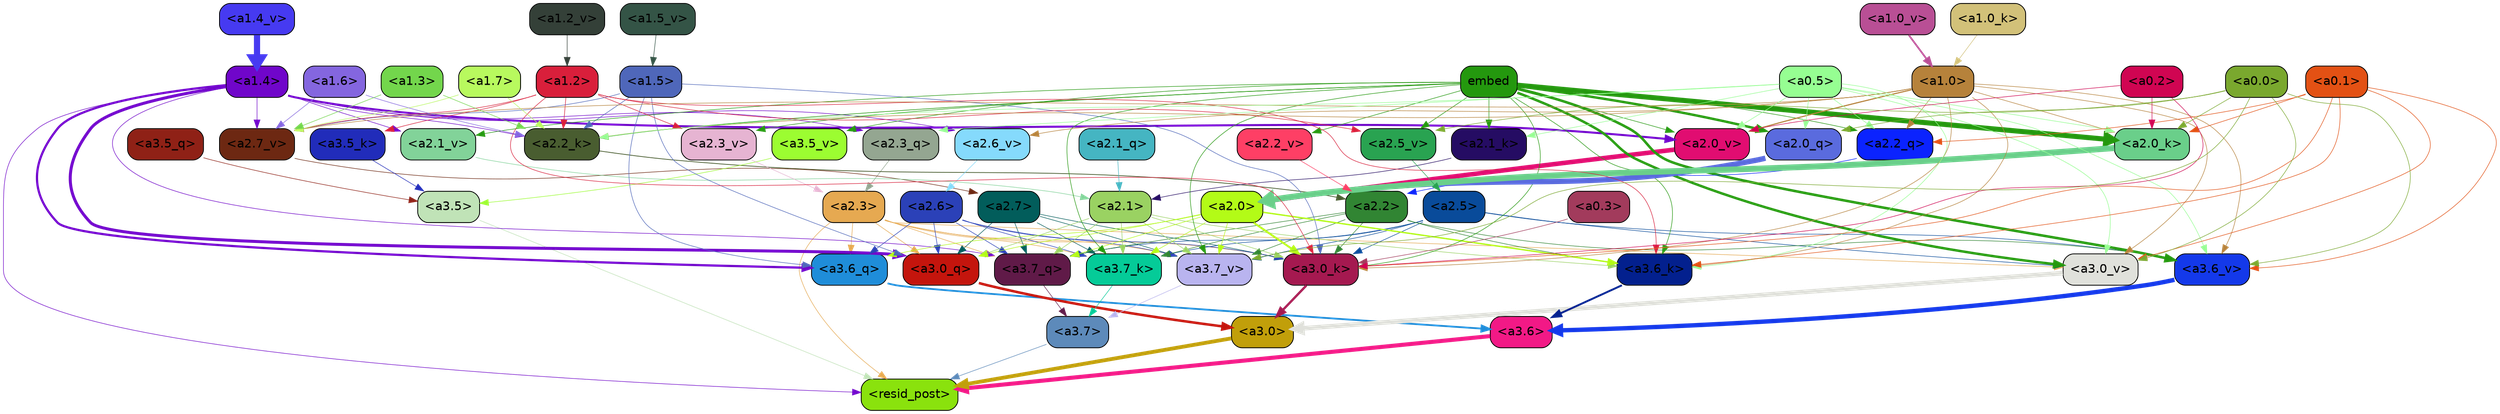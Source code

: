 strict digraph "" {
	graph [bgcolor=transparent,
		layout=dot,
		overlap=false,
		splines=true
	];
	"<a3.7>"	[color=black,
		fillcolor="#5d8aba",
		fontname=Helvetica,
		shape=box,
		style="filled, rounded"];
	"<resid_post>"	[color=black,
		fillcolor="#8ae20d",
		fontname=Helvetica,
		shape=box,
		style="filled, rounded"];
	"<a3.7>" -> "<resid_post>"	[color="#5d8aba",
		penwidth=0.6];
	"<a3.6>"	[color=black,
		fillcolor="#f21986",
		fontname=Helvetica,
		shape=box,
		style="filled, rounded"];
	"<a3.6>" -> "<resid_post>"	[color="#f21986",
		penwidth=4.648244500160217];
	"<a3.5>"	[color=black,
		fillcolor="#c0e3b7",
		fontname=Helvetica,
		shape=box,
		style="filled, rounded"];
	"<a3.5>" -> "<resid_post>"	[color="#c0e3b7",
		penwidth=0.6];
	"<a3.0>"	[color=black,
		fillcolor="#c19f0a",
		fontname=Helvetica,
		shape=box,
		style="filled, rounded"];
	"<a3.0>" -> "<resid_post>"	[color="#c19f0a",
		penwidth=4.3288813829422];
	"<a2.3>"	[color=black,
		fillcolor="#e6a951",
		fontname=Helvetica,
		shape=box,
		style="filled, rounded"];
	"<a2.3>" -> "<resid_post>"	[color="#e6a951",
		penwidth=0.6];
	"<a3.7_q>"	[color=black,
		fillcolor="#601a48",
		fontname=Helvetica,
		shape=box,
		style="filled, rounded"];
	"<a2.3>" -> "<a3.7_q>"	[color="#e6a951",
		penwidth=0.6];
	"<a3.6_q>"	[color=black,
		fillcolor="#1f8dd9",
		fontname=Helvetica,
		shape=box,
		style="filled, rounded"];
	"<a2.3>" -> "<a3.6_q>"	[color="#e6a951",
		penwidth=0.6];
	"<a3.0_q>"	[color=black,
		fillcolor="#c4150d",
		fontname=Helvetica,
		shape=box,
		style="filled, rounded"];
	"<a2.3>" -> "<a3.0_q>"	[color="#e6a951",
		penwidth=0.6];
	"<a3.7_k>"	[color=black,
		fillcolor="#05cb98",
		fontname=Helvetica,
		shape=box,
		style="filled, rounded"];
	"<a2.3>" -> "<a3.7_k>"	[color="#e6a951",
		penwidth=0.6];
	"<a3.0_k>"	[color=black,
		fillcolor="#a51950",
		fontname=Helvetica,
		shape=box,
		style="filled, rounded"];
	"<a2.3>" -> "<a3.0_k>"	[color="#e6a951",
		penwidth=0.6];
	"<a3.7_v>"	[color=black,
		fillcolor="#b9b4ef",
		fontname=Helvetica,
		shape=box,
		style="filled, rounded"];
	"<a2.3>" -> "<a3.7_v>"	[color="#e6a951",
		penwidth=0.6];
	"<a3.0_v>"	[color=black,
		fillcolor="#e0e1db",
		fontname=Helvetica,
		shape=box,
		style="filled, rounded"];
	"<a2.3>" -> "<a3.0_v>"	[color="#e6a951",
		penwidth=0.6];
	"<a1.4>"	[color=black,
		fillcolor="#7006ca",
		fontname=Helvetica,
		shape=box,
		style="filled, rounded"];
	"<a1.4>" -> "<resid_post>"	[color="#7006ca",
		penwidth=0.6];
	"<a1.4>" -> "<a3.7_q>"	[color="#7006ca",
		penwidth=0.6];
	"<a1.4>" -> "<a3.6_q>"	[color="#7006ca",
		penwidth=2.5397292599081993];
	"<a1.4>" -> "<a3.0_q>"	[color="#7006ca",
		penwidth=3.3985572457313538];
	"<a2.3_q>"	[color=black,
		fillcolor="#94a691",
		fontname=Helvetica,
		shape=box,
		style="filled, rounded"];
	"<a1.4>" -> "<a2.3_q>"	[color="#7006ca",
		penwidth=0.6];
	"<a2.2_k>"	[color=black,
		fillcolor="#495d30",
		fontname=Helvetica,
		shape=box,
		style="filled, rounded"];
	"<a1.4>" -> "<a2.2_k>"	[color="#7006ca",
		penwidth=0.6];
	"<a2.7_v>"	[color=black,
		fillcolor="#6d2812",
		fontname=Helvetica,
		shape=box,
		style="filled, rounded"];
	"<a1.4>" -> "<a2.7_v>"	[color="#7006ca",
		penwidth=0.6];
	"<a2.6_v>"	[color=black,
		fillcolor="#85dafc",
		fontname=Helvetica,
		shape=box,
		style="filled, rounded"];
	"<a1.4>" -> "<a2.6_v>"	[color="#7006ca",
		penwidth=0.6];
	"<a2.1_v>"	[color=black,
		fillcolor="#82d399",
		fontname=Helvetica,
		shape=box,
		style="filled, rounded"];
	"<a1.4>" -> "<a2.1_v>"	[color="#7006ca",
		penwidth=0.6];
	"<a2.0_v>"	[color=black,
		fillcolor="#e10d71",
		fontname=Helvetica,
		shape=box,
		style="filled, rounded"];
	"<a1.4>" -> "<a2.0_v>"	[color="#7006ca",
		penwidth=2.3308929204940796];
	"<a3.7_q>" -> "<a3.7>"	[color="#601a48",
		penwidth=0.6];
	"<a3.6_q>" -> "<a3.6>"	[color="#1f8dd9",
		penwidth=2.03758105635643];
	"<a3.5_q>"	[color=black,
		fillcolor="#8f2116",
		fontname=Helvetica,
		shape=box,
		style="filled, rounded"];
	"<a3.5_q>" -> "<a3.5>"	[color="#8f2116",
		penwidth=0.6];
	"<a3.0_q>" -> "<a3.0>"	[color="#c4150d",
		penwidth=2.8638100624084473];
	"<a3.7_k>" -> "<a3.7>"	[color="#05cb98",
		penwidth=0.6];
	"<a3.6_k>"	[color=black,
		fillcolor="#03208e",
		fontname=Helvetica,
		shape=box,
		style="filled, rounded"];
	"<a3.6_k>" -> "<a3.6>"	[color="#03208e",
		penwidth=2.174198240041733];
	"<a3.5_k>"	[color=black,
		fillcolor="#212cba",
		fontname=Helvetica,
		shape=box,
		style="filled, rounded"];
	"<a3.5_k>" -> "<a3.5>"	[color="#212cba",
		penwidth=0.6];
	"<a3.0_k>" -> "<a3.0>"	[color="#a51950",
		penwidth=2.6274144649505615];
	"<a3.7_v>" -> "<a3.7>"	[color="#b9b4ef",
		penwidth=0.6];
	"<a3.6_v>"	[color=black,
		fillcolor="#1439ea",
		fontname=Helvetica,
		shape=box,
		style="filled, rounded"];
	"<a3.6_v>" -> "<a3.6>"	[color="#1439ea",
		penwidth=5.002329230308533];
	"<a3.5_v>"	[color=black,
		fillcolor="#9cfd31",
		fontname=Helvetica,
		shape=box,
		style="filled, rounded"];
	"<a3.5_v>" -> "<a3.5>"	[color="#9cfd31",
		penwidth=0.6];
	"<a3.0_v>" -> "<a3.0>"	[color="#e0e1db",
		penwidth=5.188832879066467];
	"<a2.7>"	[color=black,
		fillcolor="#025d5b",
		fontname=Helvetica,
		shape=box,
		style="filled, rounded"];
	"<a2.7>" -> "<a3.7_q>"	[color="#025d5b",
		penwidth=0.6];
	"<a2.7>" -> "<a3.0_q>"	[color="#025d5b",
		penwidth=0.6];
	"<a2.7>" -> "<a3.7_k>"	[color="#025d5b",
		penwidth=0.6];
	"<a2.7>" -> "<a3.0_k>"	[color="#025d5b",
		penwidth=0.6];
	"<a2.7>" -> "<a3.7_v>"	[color="#025d5b",
		penwidth=0.6];
	"<a2.6>"	[color=black,
		fillcolor="#2b41b8",
		fontname=Helvetica,
		shape=box,
		style="filled, rounded"];
	"<a2.6>" -> "<a3.7_q>"	[color="#2b41b8",
		penwidth=0.6];
	"<a2.6>" -> "<a3.6_q>"	[color="#2b41b8",
		penwidth=0.6];
	"<a2.6>" -> "<a3.0_q>"	[color="#2b41b8",
		penwidth=0.6];
	"<a2.6>" -> "<a3.7_k>"	[color="#2b41b8",
		penwidth=0.6];
	"<a2.6>" -> "<a3.0_k>"	[color="#2b41b8",
		penwidth=0.6];
	"<a2.6>" -> "<a3.7_v>"	[color="#2b41b8",
		penwidth=0.6];
	"<a2.5>"	[color=black,
		fillcolor="#094b9a",
		fontname=Helvetica,
		shape=box,
		style="filled, rounded"];
	"<a2.5>" -> "<a3.7_q>"	[color="#094b9a",
		penwidth=0.6];
	"<a2.5>" -> "<a3.7_k>"	[color="#094b9a",
		penwidth=0.6];
	"<a2.5>" -> "<a3.0_k>"	[color="#094b9a",
		penwidth=0.6];
	"<a2.5>" -> "<a3.7_v>"	[color="#094b9a",
		penwidth=0.6];
	"<a2.5>" -> "<a3.6_v>"	[color="#094b9a",
		penwidth=0.6];
	"<a2.5>" -> "<a3.0_v>"	[color="#094b9a",
		penwidth=0.6];
	"<a2.2>"	[color=black,
		fillcolor="#318533",
		fontname=Helvetica,
		shape=box,
		style="filled, rounded"];
	"<a2.2>" -> "<a3.7_q>"	[color="#318533",
		penwidth=0.6];
	"<a2.2>" -> "<a3.7_k>"	[color="#318533",
		penwidth=0.6];
	"<a2.2>" -> "<a3.6_k>"	[color="#318533",
		penwidth=0.6];
	"<a2.2>" -> "<a3.0_k>"	[color="#318533",
		penwidth=0.6];
	"<a2.2>" -> "<a3.7_v>"	[color="#318533",
		penwidth=0.6];
	"<a2.2>" -> "<a3.6_v>"	[color="#318533",
		penwidth=0.6];
	"<a2.1>"	[color=black,
		fillcolor="#9ad262",
		fontname=Helvetica,
		shape=box,
		style="filled, rounded"];
	"<a2.1>" -> "<a3.7_q>"	[color="#9ad262",
		penwidth=0.6];
	"<a2.1>" -> "<a3.0_q>"	[color="#9ad262",
		penwidth=0.6];
	"<a2.1>" -> "<a3.7_k>"	[color="#9ad262",
		penwidth=0.6];
	"<a2.1>" -> "<a3.6_k>"	[color="#9ad262",
		penwidth=0.6];
	"<a2.1>" -> "<a3.0_k>"	[color="#9ad262",
		penwidth=0.6];
	"<a2.1>" -> "<a3.7_v>"	[color="#9ad262",
		penwidth=0.6];
	"<a2.0>"	[color=black,
		fillcolor="#b3fb17",
		fontname=Helvetica,
		shape=box,
		style="filled, rounded"];
	"<a2.0>" -> "<a3.7_q>"	[color="#b3fb17",
		penwidth=0.6];
	"<a2.0>" -> "<a3.6_q>"	[color="#b3fb17",
		penwidth=0.6];
	"<a2.0>" -> "<a3.0_q>"	[color="#b3fb17",
		penwidth=0.6];
	"<a2.0>" -> "<a3.7_k>"	[color="#b3fb17",
		penwidth=0.6];
	"<a2.0>" -> "<a3.6_k>"	[color="#b3fb17",
		penwidth=1.5717863738536835];
	"<a2.0>" -> "<a3.0_k>"	[color="#b3fb17",
		penwidth=2.205150544643402];
	"<a2.0>" -> "<a3.7_v>"	[color="#b3fb17",
		penwidth=0.6];
	"<a1.5>"	[color=black,
		fillcolor="#4f67ba",
		fontname=Helvetica,
		shape=box,
		style="filled, rounded"];
	"<a1.5>" -> "<a3.6_q>"	[color="#4f67ba",
		penwidth=0.6];
	"<a1.5>" -> "<a3.0_q>"	[color="#4f67ba",
		penwidth=0.6];
	"<a1.5>" -> "<a3.0_k>"	[color="#4f67ba",
		penwidth=0.6];
	"<a1.5>" -> "<a2.2_k>"	[color="#4f67ba",
		penwidth=0.6];
	"<a1.5>" -> "<a2.7_v>"	[color="#4f67ba",
		penwidth=0.6];
	embed	[color=black,
		fillcolor="#24980e",
		fontname=Helvetica,
		shape=box,
		style="filled, rounded"];
	embed -> "<a3.7_k>"	[color="#24980e",
		penwidth=0.6];
	embed -> "<a3.6_k>"	[color="#24980e",
		penwidth=0.6];
	embed -> "<a3.0_k>"	[color="#24980e",
		penwidth=0.6];
	embed -> "<a3.7_v>"	[color="#24980e",
		penwidth=0.6];
	embed -> "<a3.6_v>"	[color="#24980e",
		penwidth=2.882729172706604];
	embed -> "<a3.5_v>"	[color="#24980e",
		penwidth=0.6];
	embed -> "<a3.0_v>"	[color="#24980e",
		penwidth=2.812090039253235];
	"<a2.2_q>"	[color=black,
		fillcolor="#0b23fe",
		fontname=Helvetica,
		shape=box,
		style="filled, rounded"];
	embed -> "<a2.2_q>"	[color="#24980e",
		penwidth=0.6];
	"<a2.0_q>"	[color=black,
		fillcolor="#5a6bde",
		fontname=Helvetica,
		shape=box,
		style="filled, rounded"];
	embed -> "<a2.0_q>"	[color="#24980e",
		penwidth=2.773140072822571];
	embed -> "<a2.2_k>"	[color="#24980e",
		penwidth=0.6694881916046143];
	"<a2.1_k>"	[color=black,
		fillcolor="#250c63",
		fontname=Helvetica,
		shape=box,
		style="filled, rounded"];
	embed -> "<a2.1_k>"	[color="#24980e",
		penwidth=0.6];
	"<a2.0_k>"	[color=black,
		fillcolor="#6acf8a",
		fontname=Helvetica,
		shape=box,
		style="filled, rounded"];
	embed -> "<a2.0_k>"	[color="#24980e",
		penwidth=5.809704422950745];
	"<a2.5_v>"	[color=black,
		fillcolor="#29a351",
		fontname=Helvetica,
		shape=box,
		style="filled, rounded"];
	embed -> "<a2.5_v>"	[color="#24980e",
		penwidth=0.6];
	"<a2.3_v>"	[color=black,
		fillcolor="#e6b4d2",
		fontname=Helvetica,
		shape=box,
		style="filled, rounded"];
	embed -> "<a2.3_v>"	[color="#24980e",
		penwidth=0.6];
	"<a2.2_v>"	[color=black,
		fillcolor="#fe3f65",
		fontname=Helvetica,
		shape=box,
		style="filled, rounded"];
	embed -> "<a2.2_v>"	[color="#24980e",
		penwidth=0.6];
	embed -> "<a2.1_v>"	[color="#24980e",
		penwidth=0.6];
	embed -> "<a2.0_v>"	[color="#24980e",
		penwidth=0.6];
	"<a1.2>"	[color=black,
		fillcolor="#d91f3b",
		fontname=Helvetica,
		shape=box,
		style="filled, rounded"];
	"<a1.2>" -> "<a3.6_k>"	[color="#d91f3b",
		penwidth=0.6];
	"<a1.2>" -> "<a3.5_k>"	[color="#d91f3b",
		penwidth=0.6];
	"<a1.2>" -> "<a3.0_k>"	[color="#d91f3b",
		penwidth=0.6];
	"<a1.2>" -> "<a2.2_k>"	[color="#d91f3b",
		penwidth=0.6];
	"<a1.2>" -> "<a2.7_v>"	[color="#d91f3b",
		penwidth=0.6];
	"<a1.2>" -> "<a2.5_v>"	[color="#d91f3b",
		penwidth=0.6];
	"<a1.2>" -> "<a2.3_v>"	[color="#d91f3b",
		penwidth=0.6];
	"<a1.0>"	[color=black,
		fillcolor="#b6823b",
		fontname=Helvetica,
		shape=box,
		style="filled, rounded"];
	"<a1.0>" -> "<a3.6_k>"	[color="#b6823b",
		penwidth=0.6];
	"<a1.0>" -> "<a3.0_k>"	[color="#b6823b",
		penwidth=0.6];
	"<a1.0>" -> "<a3.6_v>"	[color="#b6823b",
		penwidth=0.6];
	"<a1.0>" -> "<a3.0_v>"	[color="#b6823b",
		penwidth=0.6];
	"<a1.0>" -> "<a2.2_q>"	[color="#b6823b",
		penwidth=0.6];
	"<a1.0>" -> "<a2.2_k>"	[color="#b6823b",
		penwidth=0.6];
	"<a1.0>" -> "<a2.0_k>"	[color="#b6823b",
		penwidth=0.6];
	"<a1.0>" -> "<a2.7_v>"	[color="#b6823b",
		penwidth=0.6];
	"<a1.0>" -> "<a2.6_v>"	[color="#b6823b",
		penwidth=0.6];
	"<a1.0>" -> "<a2.0_v>"	[color="#b6823b",
		penwidth=1.2632839679718018];
	"<a0.5>"	[color=black,
		fillcolor="#96fe92",
		fontname=Helvetica,
		shape=box,
		style="filled, rounded"];
	"<a0.5>" -> "<a3.6_k>"	[color="#96fe92",
		penwidth=0.6];
	"<a0.5>" -> "<a3.6_v>"	[color="#96fe92",
		penwidth=0.6];
	"<a0.5>" -> "<a3.0_v>"	[color="#96fe92",
		penwidth=0.6281400918960571];
	"<a0.5>" -> "<a2.3_q>"	[color="#96fe92",
		penwidth=0.6];
	"<a0.5>" -> "<a2.2_q>"	[color="#96fe92",
		penwidth=0.6];
	"<a0.5>" -> "<a2.0_q>"	[color="#96fe92",
		penwidth=0.6];
	"<a0.5>" -> "<a2.2_k>"	[color="#96fe92",
		penwidth=0.6];
	"<a0.5>" -> "<a2.1_k>"	[color="#96fe92",
		penwidth=0.6];
	"<a0.5>" -> "<a2.0_k>"	[color="#96fe92",
		penwidth=0.6196913719177246];
	"<a0.5>" -> "<a2.0_v>"	[color="#96fe92",
		penwidth=0.6];
	"<a0.1>"	[color=black,
		fillcolor="#e35114",
		fontname=Helvetica,
		shape=box,
		style="filled, rounded"];
	"<a0.1>" -> "<a3.6_k>"	[color="#e35114",
		penwidth=0.6];
	"<a0.1>" -> "<a3.0_k>"	[color="#e35114",
		penwidth=0.6];
	"<a0.1>" -> "<a3.6_v>"	[color="#e35114",
		penwidth=0.6];
	"<a0.1>" -> "<a3.0_v>"	[color="#e35114",
		penwidth=0.6];
	"<a0.1>" -> "<a2.2_q>"	[color="#e35114",
		penwidth=0.6];
	"<a0.1>" -> "<a2.0_k>"	[color="#e35114",
		penwidth=0.6];
	"<a0.3>"	[color=black,
		fillcolor="#a23b5c",
		fontname=Helvetica,
		shape=box,
		style="filled, rounded"];
	"<a0.3>" -> "<a3.0_k>"	[color="#a23b5c",
		penwidth=0.6];
	"<a0.2>"	[color=black,
		fillcolor="#d00552",
		fontname=Helvetica,
		shape=box,
		style="filled, rounded"];
	"<a0.2>" -> "<a3.0_k>"	[color="#d00552",
		penwidth=0.6];
	"<a0.2>" -> "<a2.0_k>"	[color="#d00552",
		penwidth=0.6];
	"<a0.2>" -> "<a2.0_v>"	[color="#d00552",
		penwidth=0.6];
	"<a0.0>"	[color=black,
		fillcolor="#7aa82e",
		fontname=Helvetica,
		shape=box,
		style="filled, rounded"];
	"<a0.0>" -> "<a3.7_v>"	[color="#7aa82e",
		penwidth=0.6];
	"<a0.0>" -> "<a3.6_v>"	[color="#7aa82e",
		penwidth=0.6];
	"<a0.0>" -> "<a3.0_v>"	[color="#7aa82e",
		penwidth=0.6];
	"<a0.0>" -> "<a2.0_q>"	[color="#7aa82e",
		penwidth=0.6];
	"<a0.0>" -> "<a2.0_k>"	[color="#7aa82e",
		penwidth=0.6];
	"<a0.0>" -> "<a2.5_v>"	[color="#7aa82e",
		penwidth=0.6];
	"<a2.3_q>" -> "<a2.3>"	[color="#94a691",
		penwidth=0.6];
	"<a2.2_q>" -> "<a2.2>"	[color="#0b23fe",
		penwidth=0.6299107074737549];
	"<a2.1_q>"	[color=black,
		fillcolor="#45b5c2",
		fontname=Helvetica,
		shape=box,
		style="filled, rounded"];
	"<a2.1_q>" -> "<a2.1>"	[color="#45b5c2",
		penwidth=0.6];
	"<a2.0_q>" -> "<a2.0>"	[color="#5a6bde",
		penwidth=6.081655263900757];
	"<a2.2_k>" -> "<a2.2>"	[color="#495d30",
		penwidth=0.8337457180023193];
	"<a2.1_k>" -> "<a2.1>"	[color="#250c63",
		penwidth=0.6];
	"<a2.0_k>" -> "<a2.0>"	[color="#6acf8a",
		penwidth=6.795950889587402];
	"<a2.7_v>" -> "<a2.7>"	[color="#6d2812",
		penwidth=0.6];
	"<a2.6_v>" -> "<a2.6>"	[color="#85dafc",
		penwidth=0.6];
	"<a2.5_v>" -> "<a2.5>"	[color="#29a351",
		penwidth=0.6];
	"<a2.3_v>" -> "<a2.3>"	[color="#e6b4d2",
		penwidth=0.6];
	"<a2.2_v>" -> "<a2.2>"	[color="#fe3f65",
		penwidth=0.6];
	"<a2.1_v>" -> "<a2.1>"	[color="#82d399",
		penwidth=0.6];
	"<a2.0_v>" -> "<a2.0>"	[color="#e10d71",
		penwidth=5.211444020271301];
	"<a1.7>"	[color=black,
		fillcolor="#b8f95e",
		fontname=Helvetica,
		shape=box,
		style="filled, rounded"];
	"<a1.7>" -> "<a2.2_k>"	[color="#b8f95e",
		penwidth=0.6];
	"<a1.7>" -> "<a2.7_v>"	[color="#b8f95e",
		penwidth=0.6];
	"<a1.6>"	[color=black,
		fillcolor="#8466df",
		fontname=Helvetica,
		shape=box,
		style="filled, rounded"];
	"<a1.6>" -> "<a2.2_k>"	[color="#8466df",
		penwidth=0.6];
	"<a1.6>" -> "<a2.7_v>"	[color="#8466df",
		penwidth=0.6];
	"<a1.3>"	[color=black,
		fillcolor="#73d64c",
		fontname=Helvetica,
		shape=box,
		style="filled, rounded"];
	"<a1.3>" -> "<a2.2_k>"	[color="#73d64c",
		penwidth=0.6];
	"<a1.3>" -> "<a2.7_v>"	[color="#73d64c",
		penwidth=0.6];
	"<a1.0_k>"	[color=black,
		fillcolor="#d2c179",
		fontname=Helvetica,
		shape=box,
		style="filled, rounded"];
	"<a1.0_k>" -> "<a1.0>"	[color="#d2c179",
		penwidth=0.6];
	"<a1.5_v>"	[color=black,
		fillcolor="#345446",
		fontname=Helvetica,
		shape=box,
		style="filled, rounded"];
	"<a1.5_v>" -> "<a1.5>"	[color="#345446",
		penwidth=0.6];
	"<a1.4_v>"	[color=black,
		fillcolor="#463af1",
		fontname=Helvetica,
		shape=box,
		style="filled, rounded"];
	"<a1.4_v>" -> "<a1.4>"	[color="#463af1",
		penwidth=7.066803693771362];
	"<a1.2_v>"	[color=black,
		fillcolor="#344038",
		fontname=Helvetica,
		shape=box,
		style="filled, rounded"];
	"<a1.2_v>" -> "<a1.2>"	[color="#344038",
		penwidth=0.6];
	"<a1.0_v>"	[color=black,
		fillcolor="#b94f95",
		fontname=Helvetica,
		shape=box,
		style="filled, rounded"];
	"<a1.0_v>" -> "<a1.0>"	[color="#b94f95",
		penwidth=1.970656156539917];
}
